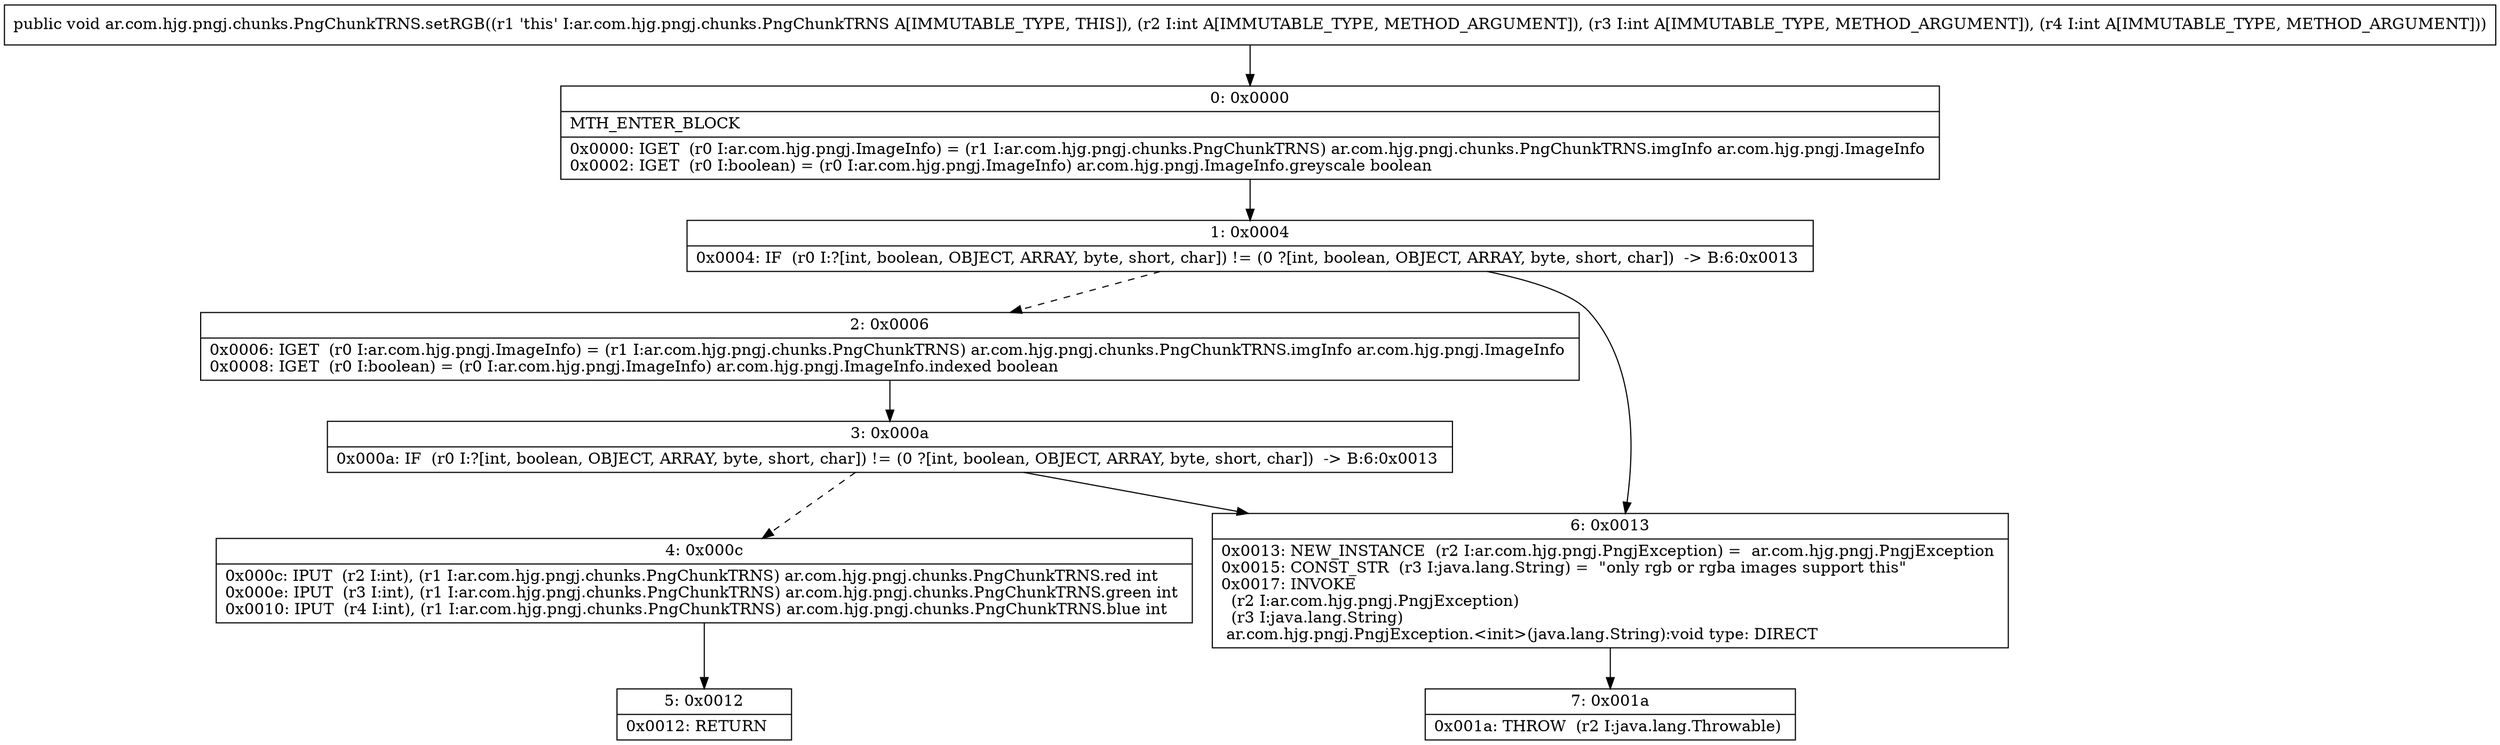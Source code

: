 digraph "CFG forar.com.hjg.pngj.chunks.PngChunkTRNS.setRGB(III)V" {
Node_0 [shape=record,label="{0\:\ 0x0000|MTH_ENTER_BLOCK\l|0x0000: IGET  (r0 I:ar.com.hjg.pngj.ImageInfo) = (r1 I:ar.com.hjg.pngj.chunks.PngChunkTRNS) ar.com.hjg.pngj.chunks.PngChunkTRNS.imgInfo ar.com.hjg.pngj.ImageInfo \l0x0002: IGET  (r0 I:boolean) = (r0 I:ar.com.hjg.pngj.ImageInfo) ar.com.hjg.pngj.ImageInfo.greyscale boolean \l}"];
Node_1 [shape=record,label="{1\:\ 0x0004|0x0004: IF  (r0 I:?[int, boolean, OBJECT, ARRAY, byte, short, char]) != (0 ?[int, boolean, OBJECT, ARRAY, byte, short, char])  \-\> B:6:0x0013 \l}"];
Node_2 [shape=record,label="{2\:\ 0x0006|0x0006: IGET  (r0 I:ar.com.hjg.pngj.ImageInfo) = (r1 I:ar.com.hjg.pngj.chunks.PngChunkTRNS) ar.com.hjg.pngj.chunks.PngChunkTRNS.imgInfo ar.com.hjg.pngj.ImageInfo \l0x0008: IGET  (r0 I:boolean) = (r0 I:ar.com.hjg.pngj.ImageInfo) ar.com.hjg.pngj.ImageInfo.indexed boolean \l}"];
Node_3 [shape=record,label="{3\:\ 0x000a|0x000a: IF  (r0 I:?[int, boolean, OBJECT, ARRAY, byte, short, char]) != (0 ?[int, boolean, OBJECT, ARRAY, byte, short, char])  \-\> B:6:0x0013 \l}"];
Node_4 [shape=record,label="{4\:\ 0x000c|0x000c: IPUT  (r2 I:int), (r1 I:ar.com.hjg.pngj.chunks.PngChunkTRNS) ar.com.hjg.pngj.chunks.PngChunkTRNS.red int \l0x000e: IPUT  (r3 I:int), (r1 I:ar.com.hjg.pngj.chunks.PngChunkTRNS) ar.com.hjg.pngj.chunks.PngChunkTRNS.green int \l0x0010: IPUT  (r4 I:int), (r1 I:ar.com.hjg.pngj.chunks.PngChunkTRNS) ar.com.hjg.pngj.chunks.PngChunkTRNS.blue int \l}"];
Node_5 [shape=record,label="{5\:\ 0x0012|0x0012: RETURN   \l}"];
Node_6 [shape=record,label="{6\:\ 0x0013|0x0013: NEW_INSTANCE  (r2 I:ar.com.hjg.pngj.PngjException) =  ar.com.hjg.pngj.PngjException \l0x0015: CONST_STR  (r3 I:java.lang.String) =  \"only rgb or rgba images support this\" \l0x0017: INVOKE  \l  (r2 I:ar.com.hjg.pngj.PngjException)\l  (r3 I:java.lang.String)\l ar.com.hjg.pngj.PngjException.\<init\>(java.lang.String):void type: DIRECT \l}"];
Node_7 [shape=record,label="{7\:\ 0x001a|0x001a: THROW  (r2 I:java.lang.Throwable) \l}"];
MethodNode[shape=record,label="{public void ar.com.hjg.pngj.chunks.PngChunkTRNS.setRGB((r1 'this' I:ar.com.hjg.pngj.chunks.PngChunkTRNS A[IMMUTABLE_TYPE, THIS]), (r2 I:int A[IMMUTABLE_TYPE, METHOD_ARGUMENT]), (r3 I:int A[IMMUTABLE_TYPE, METHOD_ARGUMENT]), (r4 I:int A[IMMUTABLE_TYPE, METHOD_ARGUMENT])) }"];
MethodNode -> Node_0;
Node_0 -> Node_1;
Node_1 -> Node_2[style=dashed];
Node_1 -> Node_6;
Node_2 -> Node_3;
Node_3 -> Node_4[style=dashed];
Node_3 -> Node_6;
Node_4 -> Node_5;
Node_6 -> Node_7;
}

